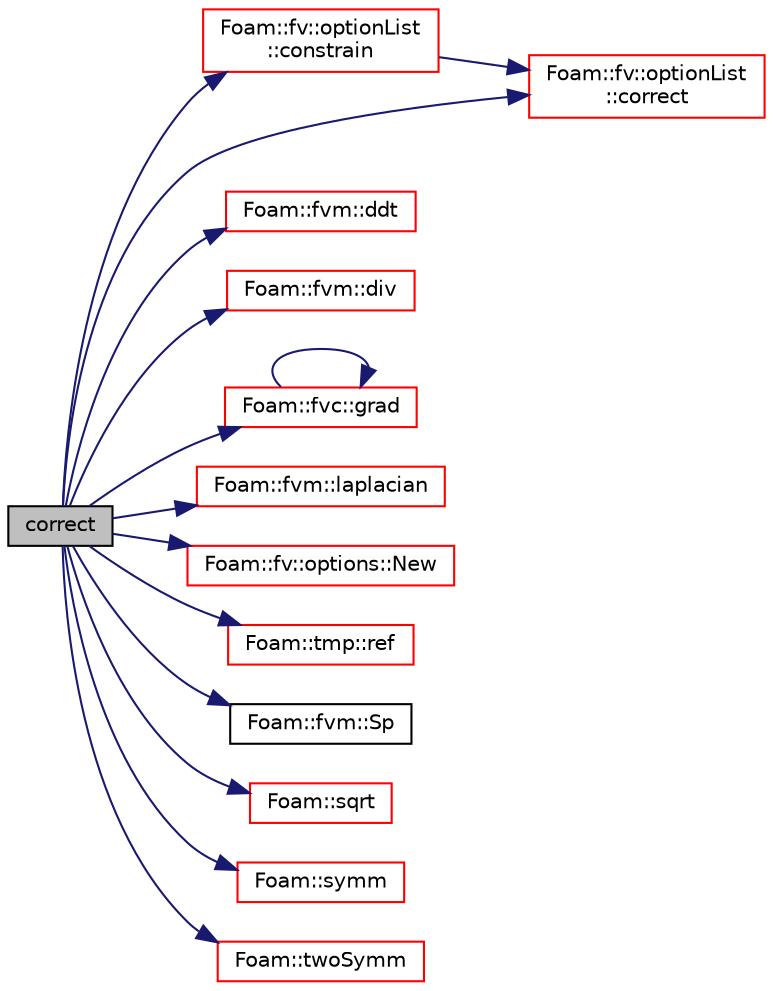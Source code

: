 digraph "correct"
{
  bgcolor="transparent";
  edge [fontname="Helvetica",fontsize="10",labelfontname="Helvetica",labelfontsize="10"];
  node [fontname="Helvetica",fontsize="10",shape=record];
  rankdir="LR";
  Node1 [label="correct",height=0.2,width=0.4,color="black", fillcolor="grey75", style="filled", fontcolor="black"];
  Node1 -> Node2 [color="midnightblue",fontsize="10",style="solid",fontname="Helvetica"];
  Node2 [label="Foam::fv::optionList\l::constrain",height=0.2,width=0.4,color="red",URL="$a01754.html#ab41c286bca1d06f1df7ae33c4f45b1bd",tooltip="Apply constraints to equation. "];
  Node2 -> Node3 [color="midnightblue",fontsize="10",style="solid",fontname="Helvetica"];
  Node3 [label="Foam::fv::optionList\l::correct",height=0.2,width=0.4,color="red",URL="$a01754.html#ae3e6a795c3429c465e44e8953d47e34a",tooltip="Apply correction to field. "];
  Node1 -> Node3 [color="midnightblue",fontsize="10",style="solid",fontname="Helvetica"];
  Node1 -> Node4 [color="midnightblue",fontsize="10",style="solid",fontname="Helvetica"];
  Node4 [label="Foam::fvm::ddt",height=0.2,width=0.4,color="red",URL="$a11010.html#a2d88eca98ab69b84af7ddb96e35f5a44"];
  Node1 -> Node5 [color="midnightblue",fontsize="10",style="solid",fontname="Helvetica"];
  Node5 [label="Foam::fvm::div",height=0.2,width=0.4,color="red",URL="$a11010.html#a058dd4757c11ae656c8d576632b33d25"];
  Node1 -> Node6 [color="midnightblue",fontsize="10",style="solid",fontname="Helvetica"];
  Node6 [label="Foam::fvc::grad",height=0.2,width=0.4,color="red",URL="$a11009.html#a7c00ec90ecc15ed3005255e42c52827a"];
  Node6 -> Node6 [color="midnightblue",fontsize="10",style="solid",fontname="Helvetica"];
  Node1 -> Node7 [color="midnightblue",fontsize="10",style="solid",fontname="Helvetica"];
  Node7 [label="Foam::fvm::laplacian",height=0.2,width=0.4,color="red",URL="$a11010.html#a05679b154654e47e9f1e2fbd2bc0bae0"];
  Node1 -> Node8 [color="midnightblue",fontsize="10",style="solid",fontname="Helvetica"];
  Node8 [label="Foam::fv::options::New",height=0.2,width=0.4,color="red",URL="$a01755.html#a616ee355e53d26b92cf6a39d39f5c594",tooltip="Construct fvOptions and register to datbase if not present. "];
  Node1 -> Node9 [color="midnightblue",fontsize="10",style="solid",fontname="Helvetica"];
  Node9 [label="Foam::tmp::ref",height=0.2,width=0.4,color="red",URL="$a02695.html#a355da090b61b5b48e7435dec5942b7e9",tooltip="Return non-const reference or generate a fatal error. "];
  Node1 -> Node10 [color="midnightblue",fontsize="10",style="solid",fontname="Helvetica"];
  Node10 [label="Foam::fvm::Sp",height=0.2,width=0.4,color="black",URL="$a11010.html#a67e0938495ebeac7ad57361957720554"];
  Node1 -> Node11 [color="midnightblue",fontsize="10",style="solid",fontname="Helvetica"];
  Node11 [label="Foam::sqrt",height=0.2,width=0.4,color="red",URL="$a10974.html#a8616bd62eebf2342a80222fecb1bda71"];
  Node1 -> Node12 [color="midnightblue",fontsize="10",style="solid",fontname="Helvetica"];
  Node12 [label="Foam::symm",height=0.2,width=0.4,color="red",URL="$a10974.html#a112755faabb5ff081d7a25a936a1d3c4"];
  Node1 -> Node13 [color="midnightblue",fontsize="10",style="solid",fontname="Helvetica"];
  Node13 [label="Foam::twoSymm",height=0.2,width=0.4,color="red",URL="$a10974.html#a446550beb700669a32e76d9b87d5e043"];
}
